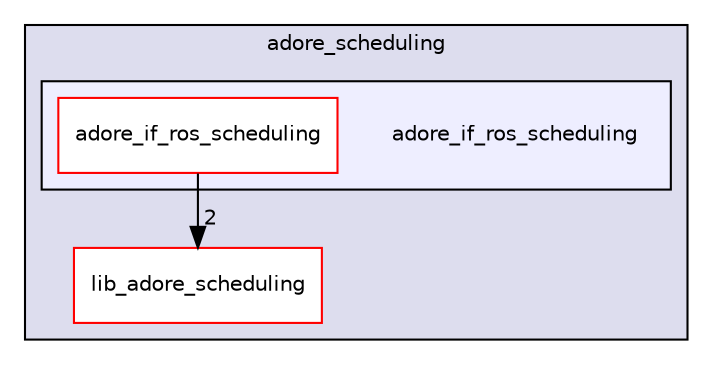 digraph "/home/fascar/temp/adore/adore_scheduling/adore_if_ros_scheduling" {
  compound=true
  node [ fontsize="10", fontname="Helvetica"];
  edge [ labelfontsize="10", labelfontname="Helvetica"];
  subgraph clusterdir_7138404cf228e46fcedf986e3a17d1a6 {
    graph [ bgcolor="#ddddee", pencolor="black", label="adore_scheduling" fontname="Helvetica", fontsize="10", URL="dir_7138404cf228e46fcedf986e3a17d1a6.html"]
  dir_8171a14def3bc4635c1506e381ac90d5 [shape=box label="lib_adore_scheduling" fillcolor="white" style="filled" color="red" URL="dir_8171a14def3bc4635c1506e381ac90d5.html"];
  subgraph clusterdir_3ba3f93867690483ffb893f4f3f032c5 {
    graph [ bgcolor="#eeeeff", pencolor="black", label="" URL="dir_3ba3f93867690483ffb893f4f3f032c5.html"];
    dir_3ba3f93867690483ffb893f4f3f032c5 [shape=plaintext label="adore_if_ros_scheduling"];
  dir_c07d7373d7530da756538a31fa5ce97b [shape=box label="adore_if_ros_scheduling" fillcolor="white" style="filled" color="red" URL="dir_c07d7373d7530da756538a31fa5ce97b.html"];
  }
  }
  dir_c07d7373d7530da756538a31fa5ce97b->dir_8171a14def3bc4635c1506e381ac90d5 [headlabel="2", labeldistance=1.5 headhref="dir_000015_000022.html"];
}
